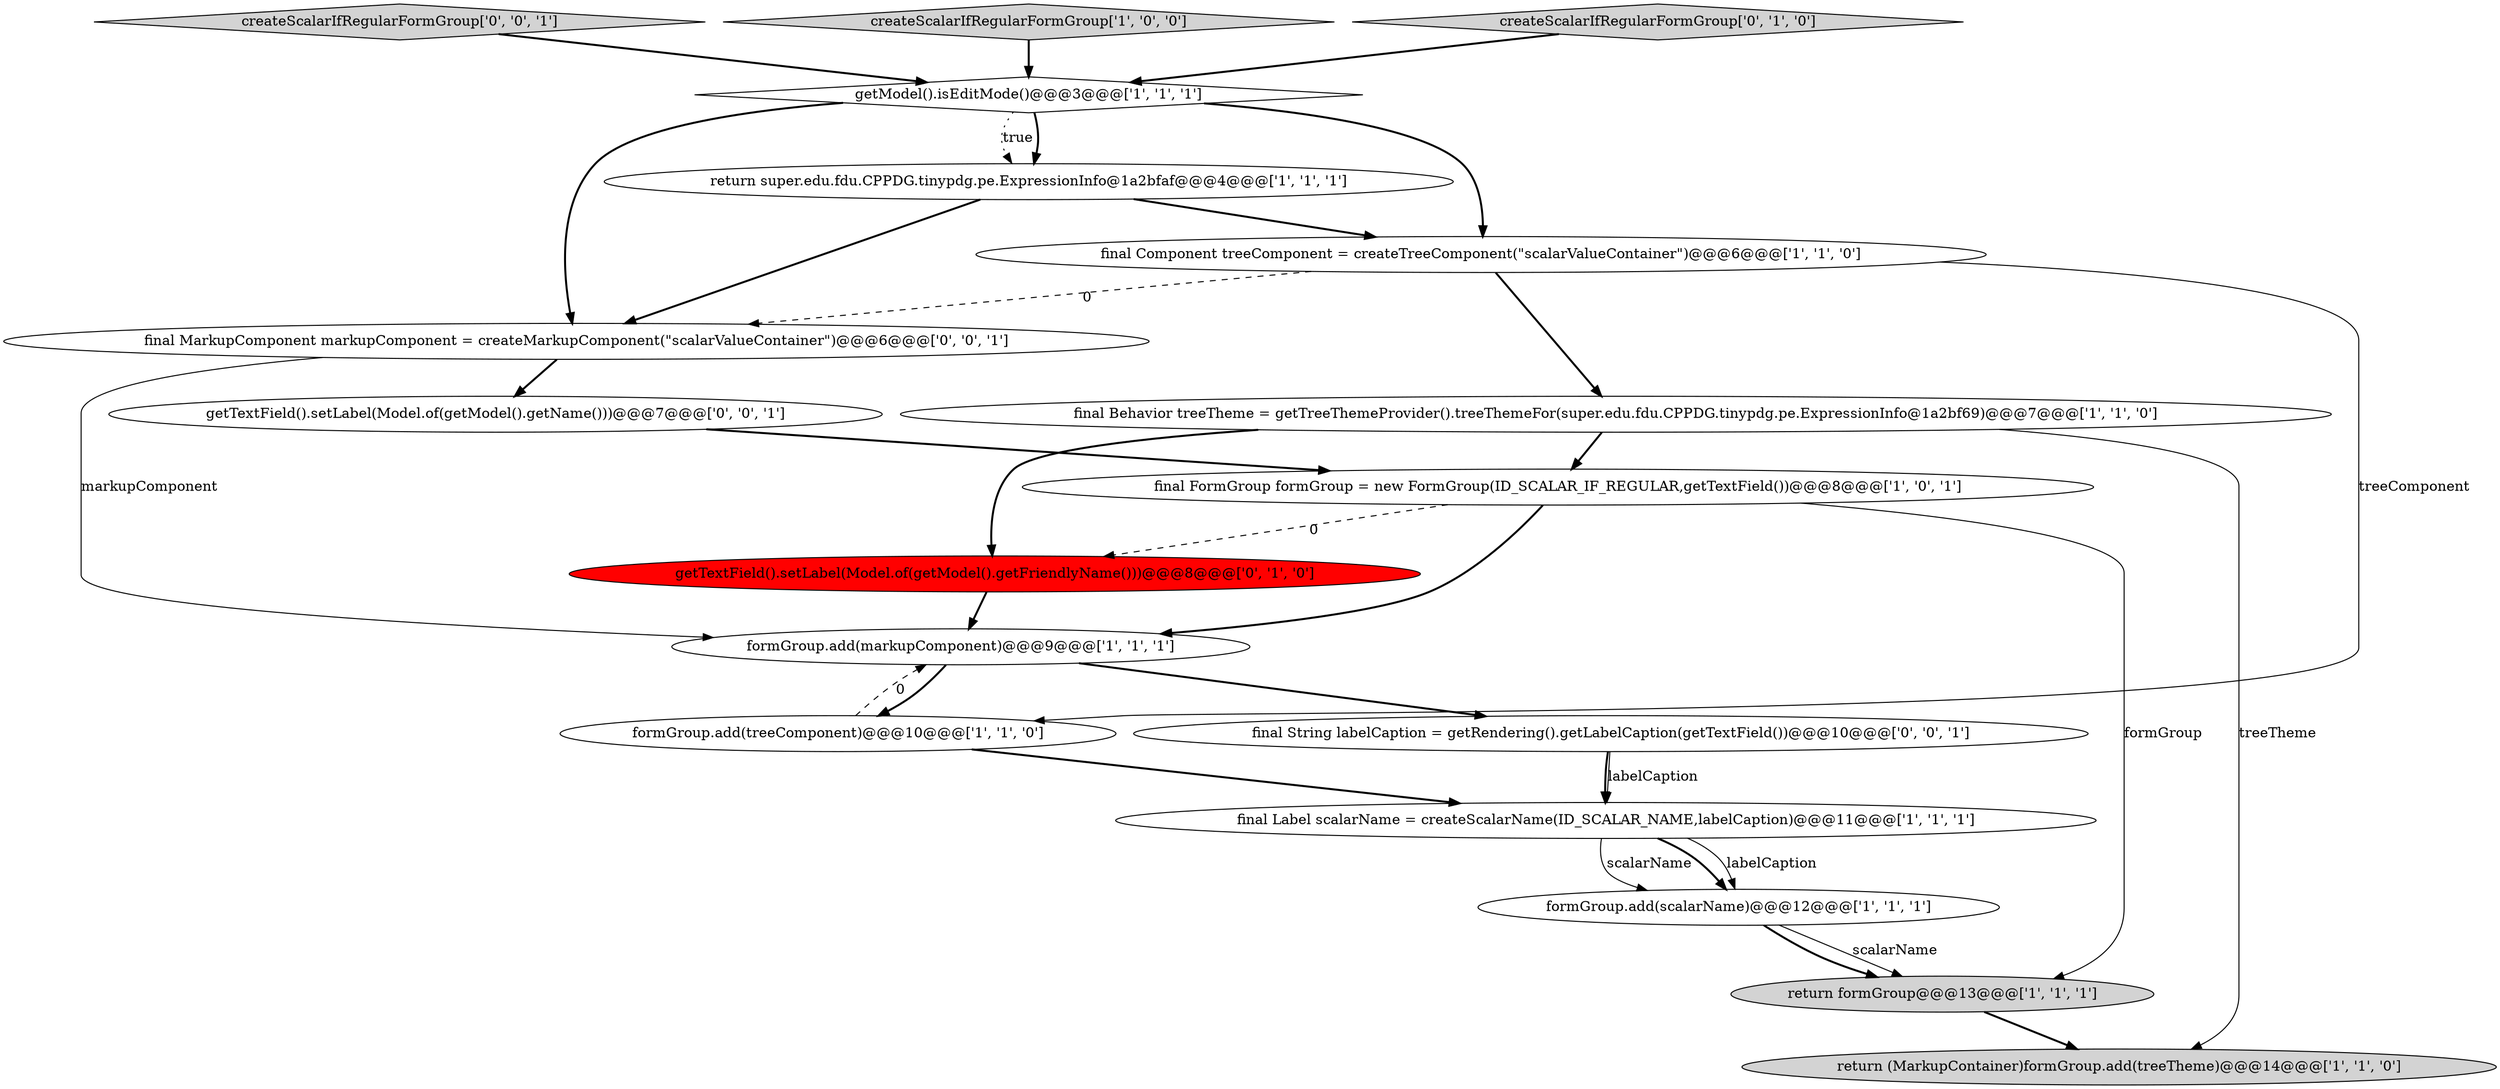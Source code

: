 digraph {
4 [style = filled, label = "formGroup.add(markupComponent)@@@9@@@['1', '1', '1']", fillcolor = white, shape = ellipse image = "AAA0AAABBB1BBB"];
1 [style = filled, label = "formGroup.add(scalarName)@@@12@@@['1', '1', '1']", fillcolor = white, shape = ellipse image = "AAA0AAABBB1BBB"];
3 [style = filled, label = "return super.edu.fdu.CPPDG.tinypdg.pe.ExpressionInfo@1a2bfaf@@@4@@@['1', '1', '1']", fillcolor = white, shape = ellipse image = "AAA0AAABBB1BBB"];
8 [style = filled, label = "final Component treeComponent = createTreeComponent(\"scalarValueContainer\")@@@6@@@['1', '1', '0']", fillcolor = white, shape = ellipse image = "AAA0AAABBB1BBB"];
0 [style = filled, label = "final Label scalarName = createScalarName(ID_SCALAR_NAME,labelCaption)@@@11@@@['1', '1', '1']", fillcolor = white, shape = ellipse image = "AAA0AAABBB1BBB"];
7 [style = filled, label = "return (MarkupContainer)formGroup.add(treeTheme)@@@14@@@['1', '1', '0']", fillcolor = lightgray, shape = ellipse image = "AAA0AAABBB1BBB"];
9 [style = filled, label = "final Behavior treeTheme = getTreeThemeProvider().treeThemeFor(super.edu.fdu.CPPDG.tinypdg.pe.ExpressionInfo@1a2bf69)@@@7@@@['1', '1', '0']", fillcolor = white, shape = ellipse image = "AAA0AAABBB1BBB"];
10 [style = filled, label = "formGroup.add(treeComponent)@@@10@@@['1', '1', '0']", fillcolor = white, shape = ellipse image = "AAA0AAABBB1BBB"];
13 [style = filled, label = "getTextField().setLabel(Model.of(getModel().getFriendlyName()))@@@8@@@['0', '1', '0']", fillcolor = red, shape = ellipse image = "AAA1AAABBB2BBB"];
14 [style = filled, label = "final MarkupComponent markupComponent = createMarkupComponent(\"scalarValueContainer\")@@@6@@@['0', '0', '1']", fillcolor = white, shape = ellipse image = "AAA0AAABBB3BBB"];
6 [style = filled, label = "return formGroup@@@13@@@['1', '1', '1']", fillcolor = lightgray, shape = ellipse image = "AAA0AAABBB1BBB"];
15 [style = filled, label = "final String labelCaption = getRendering().getLabelCaption(getTextField())@@@10@@@['0', '0', '1']", fillcolor = white, shape = ellipse image = "AAA0AAABBB3BBB"];
17 [style = filled, label = "getTextField().setLabel(Model.of(getModel().getName()))@@@7@@@['0', '0', '1']", fillcolor = white, shape = ellipse image = "AAA0AAABBB3BBB"];
16 [style = filled, label = "createScalarIfRegularFormGroup['0', '0', '1']", fillcolor = lightgray, shape = diamond image = "AAA0AAABBB3BBB"];
11 [style = filled, label = "createScalarIfRegularFormGroup['1', '0', '0']", fillcolor = lightgray, shape = diamond image = "AAA0AAABBB1BBB"];
5 [style = filled, label = "getModel().isEditMode()@@@3@@@['1', '1', '1']", fillcolor = white, shape = diamond image = "AAA0AAABBB1BBB"];
2 [style = filled, label = "final FormGroup formGroup = new FormGroup(ID_SCALAR_IF_REGULAR,getTextField())@@@8@@@['1', '0', '1']", fillcolor = white, shape = ellipse image = "AAA0AAABBB1BBB"];
12 [style = filled, label = "createScalarIfRegularFormGroup['0', '1', '0']", fillcolor = lightgray, shape = diamond image = "AAA0AAABBB2BBB"];
5->3 [style = bold, label=""];
4->10 [style = bold, label=""];
5->8 [style = bold, label=""];
12->5 [style = bold, label=""];
10->4 [style = dashed, label="0"];
14->4 [style = solid, label="markupComponent"];
9->2 [style = bold, label=""];
1->6 [style = solid, label="scalarName"];
0->1 [style = solid, label="labelCaption"];
3->14 [style = bold, label=""];
4->15 [style = bold, label=""];
2->6 [style = solid, label="formGroup"];
14->17 [style = bold, label=""];
5->14 [style = bold, label=""];
5->3 [style = dotted, label="true"];
8->14 [style = dashed, label="0"];
2->4 [style = bold, label=""];
11->5 [style = bold, label=""];
1->6 [style = bold, label=""];
0->1 [style = solid, label="scalarName"];
17->2 [style = bold, label=""];
2->13 [style = dashed, label="0"];
0->1 [style = bold, label=""];
3->8 [style = bold, label=""];
15->0 [style = bold, label=""];
15->0 [style = solid, label="labelCaption"];
10->0 [style = bold, label=""];
8->9 [style = bold, label=""];
16->5 [style = bold, label=""];
6->7 [style = bold, label=""];
8->10 [style = solid, label="treeComponent"];
9->7 [style = solid, label="treeTheme"];
9->13 [style = bold, label=""];
13->4 [style = bold, label=""];
}
